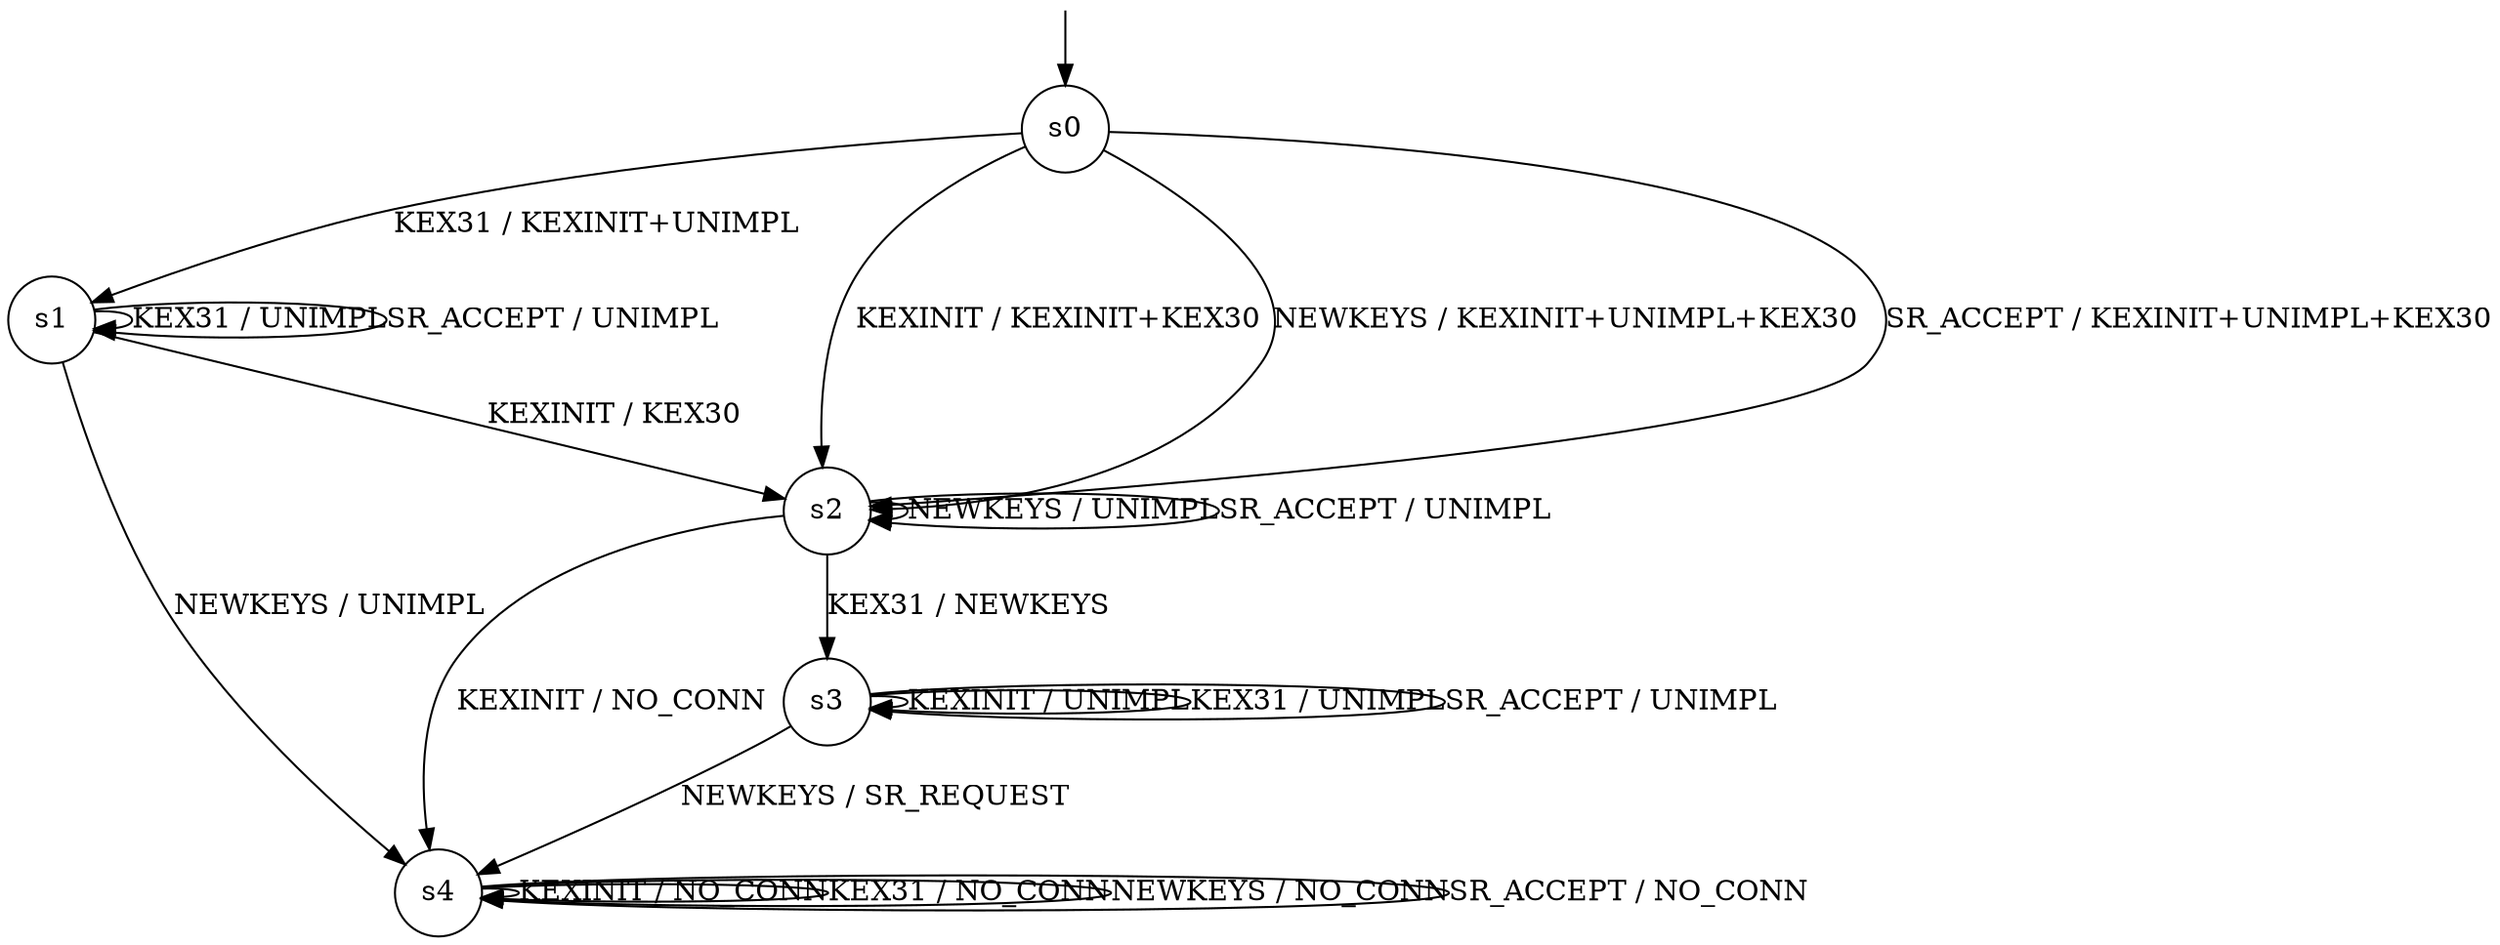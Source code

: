 digraph g {

	s0 [shape="circle" label="s0"];
	s1 [shape="circle" label="s1"];
	s2 [shape="circle" label="s2"];
	s3 [shape="circle" label="s3"];
	s4 [shape="circle" label="s4"];
	s0 -> s2 [label="KEXINIT / KEXINIT+KEX30"];
	s0 -> s1 [label="KEX31 / KEXINIT+UNIMPL"];
	s0 -> s2 [label="NEWKEYS / KEXINIT+UNIMPL+KEX30"];
	s0 -> s2 [label="SR_ACCEPT / KEXINIT+UNIMPL+KEX30"];
	s1 -> s2 [label="KEXINIT / KEX30"];
	s1 -> s1 [label="KEX31 / UNIMPL"];
	s1 -> s4 [label="NEWKEYS / UNIMPL"];
	s1 -> s1 [label="SR_ACCEPT / UNIMPL"];
	s2 -> s4 [label="KEXINIT / NO_CONN"];
	s2 -> s3 [label="KEX31 / NEWKEYS"];
	s2 -> s2 [label="NEWKEYS / UNIMPL"];
	s2 -> s2 [label="SR_ACCEPT / UNIMPL"];
	s3 -> s3 [label="KEXINIT / UNIMPL"];
	s3 -> s3 [label="KEX31 / UNIMPL"];
	s3 -> s4 [label="NEWKEYS / SR_REQUEST"];
	s3 -> s3 [label="SR_ACCEPT / UNIMPL"];
	s4 -> s4 [label="KEXINIT / NO_CONN"];
	s4 -> s4 [label="KEX31 / NO_CONN"];
	s4 -> s4 [label="NEWKEYS / NO_CONN"];
	s4 -> s4 [label="SR_ACCEPT / NO_CONN"];

__start0 [label="" shape="none" width="0" height="0"];
__start0 -> s0;

}
